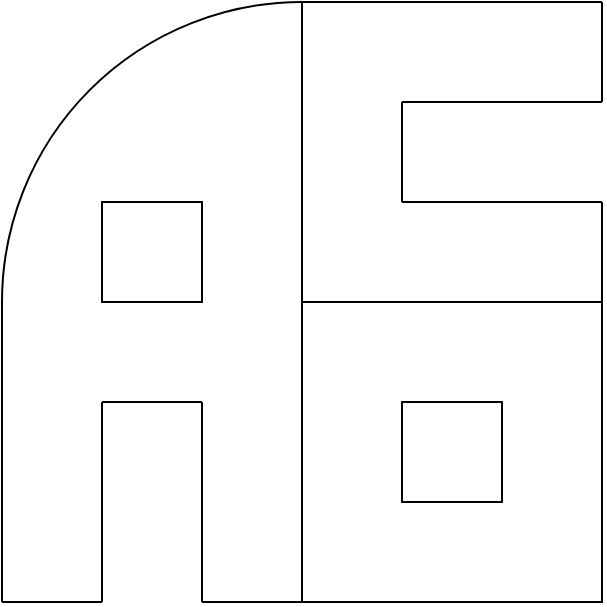 <mxfile version="13.9.9" type="device"><diagram id="dkli_k1WYrpm3avtAHzG" name="Strona-1"><mxGraphModel dx="569" dy="329" grid="1" gridSize="10" guides="1" tooltips="1" connect="1" arrows="1" fold="1" page="1" pageScale="1" pageWidth="827" pageHeight="1169" math="0" shadow="0"><root><mxCell id="0"/><mxCell id="1" parent="0"/><mxCell id="1GVvYXfm_lpM3QTOkV3Z-2" value="" style="ellipse;whiteSpace=wrap;html=1;" vertex="1" parent="1"><mxGeometry width="300" height="300" as="geometry"/></mxCell><mxCell id="1GVvYXfm_lpM3QTOkV3Z-4" value="" style="rounded=0;whiteSpace=wrap;html=1;strokeColor=none;" vertex="1" parent="1"><mxGeometry x="150" width="150" height="150" as="geometry"/></mxCell><mxCell id="1GVvYXfm_lpM3QTOkV3Z-5" value="" style="rounded=0;whiteSpace=wrap;html=1;fillColor=none;strokeColor=none;" vertex="1" parent="1"><mxGeometry width="150" height="150" as="geometry"/></mxCell><mxCell id="1GVvYXfm_lpM3QTOkV3Z-6" value="" style="rounded=0;whiteSpace=wrap;html=1;strokeColor=none;" vertex="1" parent="1"><mxGeometry y="150" width="150" height="150" as="geometry"/></mxCell><mxCell id="1GVvYXfm_lpM3QTOkV3Z-8" value="" style="rounded=0;whiteSpace=wrap;html=1;fillColor=#ffffff;strokeColor=none;" vertex="1" parent="1"><mxGeometry x="200" y="50" width="100" height="50" as="geometry"/></mxCell><mxCell id="1GVvYXfm_lpM3QTOkV3Z-9" value="" style="rounded=0;whiteSpace=wrap;html=1;fillColor=#ffffff;" vertex="1" parent="1"><mxGeometry x="50" y="100" width="50" height="50" as="geometry"/></mxCell><mxCell id="1GVvYXfm_lpM3QTOkV3Z-10" value="" style="rounded=0;whiteSpace=wrap;html=1;fillColor=#ffffff;strokeColor=none;" vertex="1" parent="1"><mxGeometry x="50" y="200" width="50" height="100" as="geometry"/></mxCell><mxCell id="1GVvYXfm_lpM3QTOkV3Z-11" value="" style="rounded=0;whiteSpace=wrap;html=1;" vertex="1" parent="1"><mxGeometry x="150" y="150" width="150" height="150" as="geometry"/></mxCell><mxCell id="1GVvYXfm_lpM3QTOkV3Z-12" value="" style="rounded=0;whiteSpace=wrap;html=1;fillColor=#ffffff;" vertex="1" parent="1"><mxGeometry x="200" y="200" width="50" height="50" as="geometry"/></mxCell><mxCell id="1GVvYXfm_lpM3QTOkV3Z-15" value="" style="endArrow=none;html=1;entryX=0;entryY=0;entryDx=0;entryDy=0;" edge="1" parent="1" target="1GVvYXfm_lpM3QTOkV3Z-6"><mxGeometry width="50" height="50" relative="1" as="geometry"><mxPoint y="300" as="sourcePoint"/><mxPoint x="-10" y="190" as="targetPoint"/></mxGeometry></mxCell><mxCell id="1GVvYXfm_lpM3QTOkV3Z-16" value="" style="endArrow=none;html=1;exitX=0;exitY=1;exitDx=0;exitDy=0;entryX=0;entryY=1;entryDx=0;entryDy=0;" edge="1" parent="1" source="1GVvYXfm_lpM3QTOkV3Z-6" target="1GVvYXfm_lpM3QTOkV3Z-10"><mxGeometry width="50" height="50" relative="1" as="geometry"><mxPoint x="50" y="360" as="sourcePoint"/><mxPoint x="100" y="310" as="targetPoint"/></mxGeometry></mxCell><mxCell id="1GVvYXfm_lpM3QTOkV3Z-17" value="" style="endArrow=none;html=1;exitX=1;exitY=1;exitDx=0;exitDy=0;" edge="1" parent="1" source="1GVvYXfm_lpM3QTOkV3Z-10"><mxGeometry width="50" height="50" relative="1" as="geometry"><mxPoint x="120" y="350" as="sourcePoint"/><mxPoint x="150" y="300" as="targetPoint"/></mxGeometry></mxCell><mxCell id="1GVvYXfm_lpM3QTOkV3Z-18" value="" style="endArrow=none;html=1;entryX=1;entryY=0;entryDx=0;entryDy=0;" edge="1" parent="1" target="1GVvYXfm_lpM3QTOkV3Z-10"><mxGeometry width="50" height="50" relative="1" as="geometry"><mxPoint x="50" y="200" as="sourcePoint"/><mxPoint x="90" y="160" as="targetPoint"/></mxGeometry></mxCell><mxCell id="1GVvYXfm_lpM3QTOkV3Z-19" value="" style="endArrow=none;html=1;exitX=1;exitY=0;exitDx=0;exitDy=0;" edge="1" parent="1" source="1GVvYXfm_lpM3QTOkV3Z-10"><mxGeometry width="50" height="50" relative="1" as="geometry"><mxPoint x="100" y="370" as="sourcePoint"/><mxPoint x="100" y="300" as="targetPoint"/></mxGeometry></mxCell><mxCell id="1GVvYXfm_lpM3QTOkV3Z-20" value="" style="endArrow=none;html=1;exitX=0;exitY=1;exitDx=0;exitDy=0;" edge="1" parent="1" source="1GVvYXfm_lpM3QTOkV3Z-10"><mxGeometry width="50" height="50" relative="1" as="geometry"><mxPoint x="90" y="360" as="sourcePoint"/><mxPoint x="50" y="200" as="targetPoint"/></mxGeometry></mxCell><mxCell id="1GVvYXfm_lpM3QTOkV3Z-21" value="" style="endArrow=none;html=1;exitX=1;exitY=0;exitDx=0;exitDy=0;" edge="1" parent="1" source="1GVvYXfm_lpM3QTOkV3Z-5"><mxGeometry width="50" height="50" relative="1" as="geometry"><mxPoint x="330" y="80" as="sourcePoint"/><mxPoint x="300" as="targetPoint"/></mxGeometry></mxCell><mxCell id="1GVvYXfm_lpM3QTOkV3Z-23" value="" style="endArrow=none;html=1;exitX=1;exitY=0;exitDx=0;exitDy=0;entryX=1;entryY=0;entryDx=0;entryDy=0;" edge="1" parent="1" source="1GVvYXfm_lpM3QTOkV3Z-4" target="1GVvYXfm_lpM3QTOkV3Z-8"><mxGeometry width="50" height="50" relative="1" as="geometry"><mxPoint x="310" y="60" as="sourcePoint"/><mxPoint x="360" y="10" as="targetPoint"/></mxGeometry></mxCell><mxCell id="1GVvYXfm_lpM3QTOkV3Z-24" value="" style="endArrow=none;html=1;exitX=1;exitY=1;exitDx=0;exitDy=0;entryX=1;entryY=0;entryDx=0;entryDy=0;" edge="1" parent="1" source="1GVvYXfm_lpM3QTOkV3Z-8" target="1GVvYXfm_lpM3QTOkV3Z-11"><mxGeometry width="50" height="50" relative="1" as="geometry"><mxPoint x="320" y="160" as="sourcePoint"/><mxPoint x="370" y="110" as="targetPoint"/></mxGeometry></mxCell><mxCell id="1GVvYXfm_lpM3QTOkV3Z-25" value="" style="endArrow=none;html=1;entryX=0;entryY=0;entryDx=0;entryDy=0;" edge="1" parent="1" target="1GVvYXfm_lpM3QTOkV3Z-11"><mxGeometry width="50" height="50" relative="1" as="geometry"><mxPoint x="150" as="sourcePoint"/><mxPoint x="200" y="-50" as="targetPoint"/></mxGeometry></mxCell><mxCell id="1GVvYXfm_lpM3QTOkV3Z-26" value="" style="endArrow=none;html=1;exitX=0;exitY=0;exitDx=0;exitDy=0;entryX=0;entryY=1;entryDx=0;entryDy=0;" edge="1" parent="1" source="1GVvYXfm_lpM3QTOkV3Z-8" target="1GVvYXfm_lpM3QTOkV3Z-8"><mxGeometry width="50" height="50" relative="1" as="geometry"><mxPoint x="330" y="100" as="sourcePoint"/><mxPoint x="380" y="50" as="targetPoint"/></mxGeometry></mxCell><mxCell id="1GVvYXfm_lpM3QTOkV3Z-27" value="" style="endArrow=none;html=1;entryX=1;entryY=0;entryDx=0;entryDy=0;" edge="1" parent="1" target="1GVvYXfm_lpM3QTOkV3Z-8"><mxGeometry width="50" height="50" relative="1" as="geometry"><mxPoint x="200" y="50" as="sourcePoint"/><mxPoint x="380" y="40" as="targetPoint"/></mxGeometry></mxCell><mxCell id="1GVvYXfm_lpM3QTOkV3Z-28" value="" style="endArrow=none;html=1;entryX=1;entryY=1;entryDx=0;entryDy=0;" edge="1" parent="1" target="1GVvYXfm_lpM3QTOkV3Z-8"><mxGeometry width="50" height="50" relative="1" as="geometry"><mxPoint x="200" y="100" as="sourcePoint"/><mxPoint x="390" y="70" as="targetPoint"/></mxGeometry></mxCell></root></mxGraphModel></diagram></mxfile>
